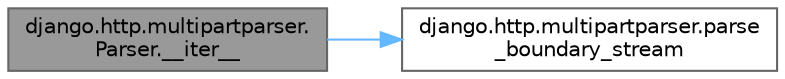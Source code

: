 digraph "django.http.multipartparser.Parser.__iter__"
{
 // LATEX_PDF_SIZE
  bgcolor="transparent";
  edge [fontname=Helvetica,fontsize=10,labelfontname=Helvetica,labelfontsize=10];
  node [fontname=Helvetica,fontsize=10,shape=box,height=0.2,width=0.4];
  rankdir="LR";
  Node1 [id="Node000001",label="django.http.multipartparser.\lParser.__iter__",height=0.2,width=0.4,color="gray40", fillcolor="grey60", style="filled", fontcolor="black",tooltip=" "];
  Node1 -> Node2 [id="edge1_Node000001_Node000002",color="steelblue1",style="solid",tooltip=" "];
  Node2 [id="Node000002",label="django.http.multipartparser.parse\l_boundary_stream",height=0.2,width=0.4,color="grey40", fillcolor="white", style="filled",URL="$namespacedjango_1_1http_1_1multipartparser.html#ab6a21e7ace8d546de4e8cd48310fb4c7",tooltip=" "];
}
